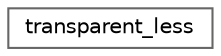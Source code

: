 digraph "类继承关系图"
{
 // LATEX_PDF_SIZE
  bgcolor="transparent";
  edge [fontname=Helvetica,fontsize=10,labelfontname=Helvetica,labelfontsize=10];
  node [fontname=Helvetica,fontsize=10,shape=box,height=0.2,width=0.4];
  rankdir="LR";
  Node0 [id="Node000000",label="transparent_less",height=0.2,width=0.4,color="grey40", fillcolor="white", style="filled",URL="$structtransparent__less.html",tooltip=" "];
}
